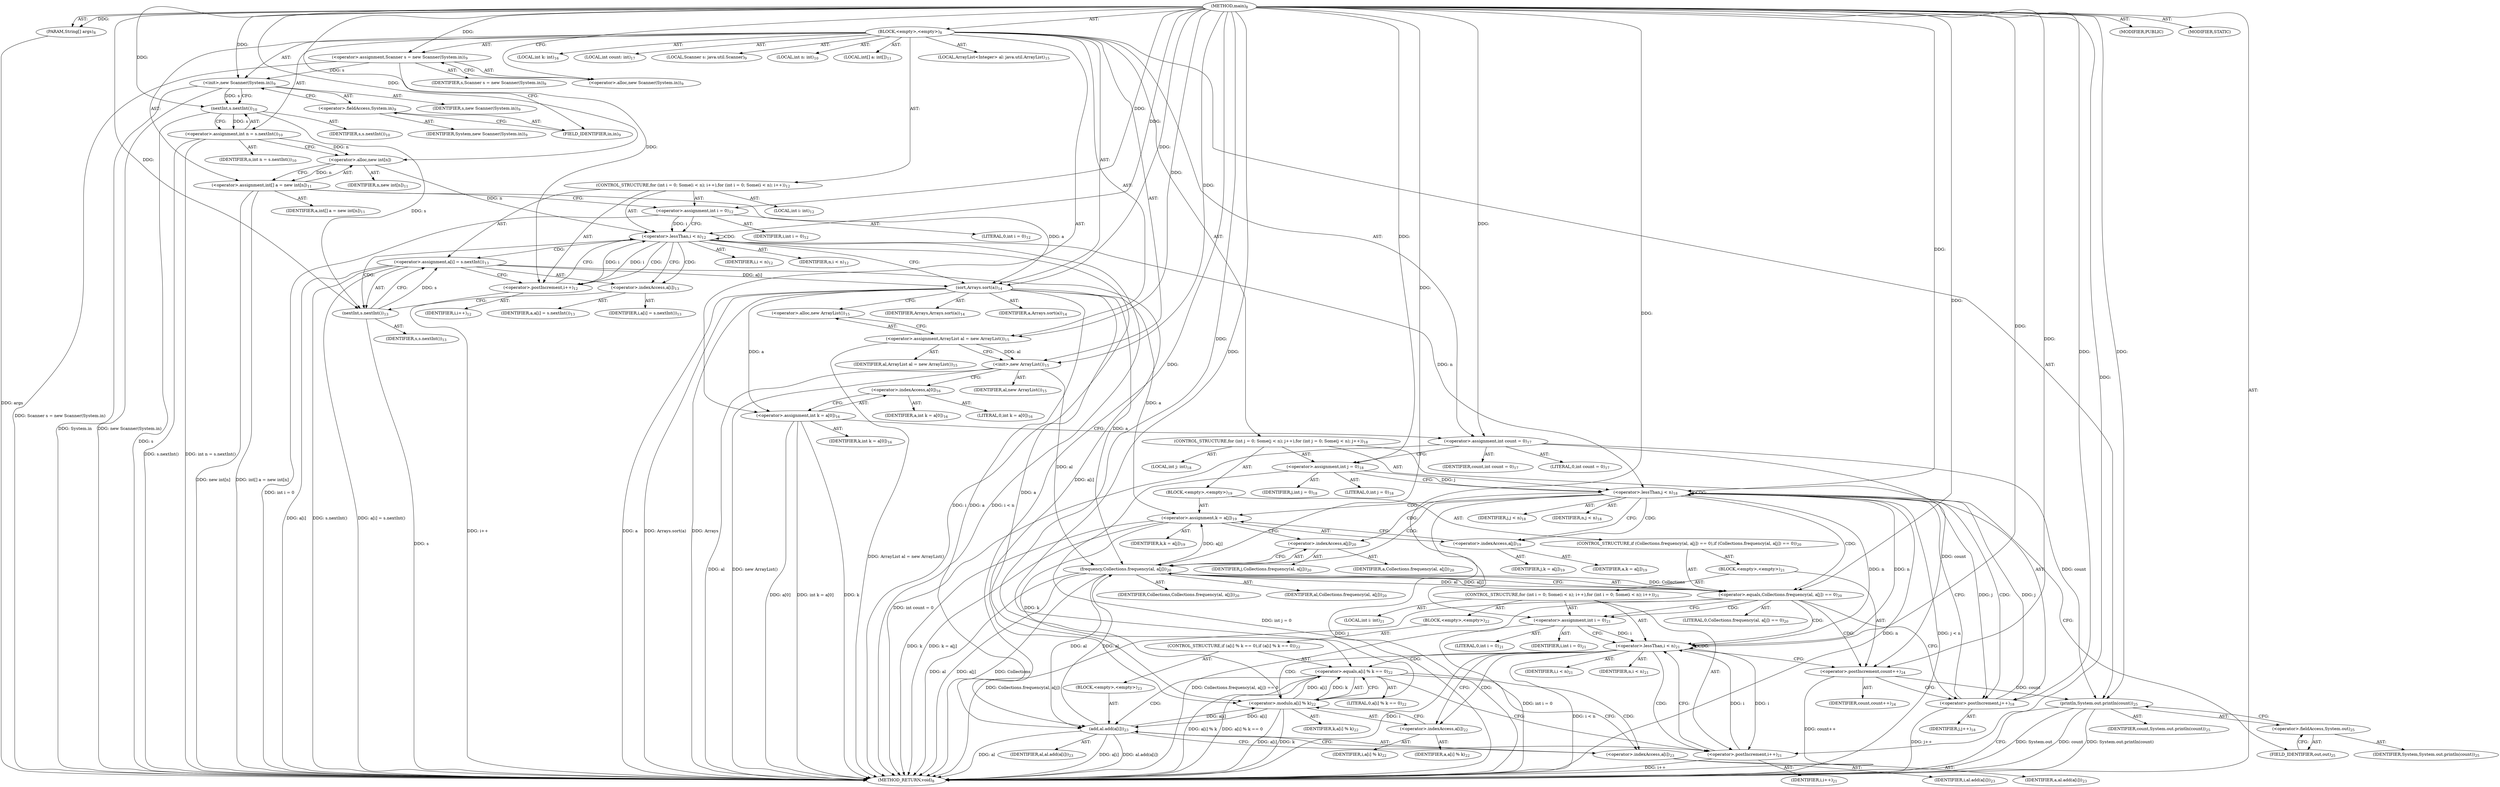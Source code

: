 digraph "main" {  
"21" [label = <(METHOD,main)<SUB>8</SUB>> ]
"22" [label = <(PARAM,String[] args)<SUB>8</SUB>> ]
"23" [label = <(BLOCK,&lt;empty&gt;,&lt;empty&gt;)<SUB>8</SUB>> ]
"4" [label = <(LOCAL,Scanner s: java.util.Scanner)<SUB>9</SUB>> ]
"24" [label = <(&lt;operator&gt;.assignment,Scanner s = new Scanner(System.in))<SUB>9</SUB>> ]
"25" [label = <(IDENTIFIER,s,Scanner s = new Scanner(System.in))<SUB>9</SUB>> ]
"26" [label = <(&lt;operator&gt;.alloc,new Scanner(System.in))<SUB>9</SUB>> ]
"27" [label = <(&lt;init&gt;,new Scanner(System.in))<SUB>9</SUB>> ]
"3" [label = <(IDENTIFIER,s,new Scanner(System.in))<SUB>9</SUB>> ]
"28" [label = <(&lt;operator&gt;.fieldAccess,System.in)<SUB>9</SUB>> ]
"29" [label = <(IDENTIFIER,System,new Scanner(System.in))<SUB>9</SUB>> ]
"30" [label = <(FIELD_IDENTIFIER,in,in)<SUB>9</SUB>> ]
"31" [label = <(LOCAL,int n: int)<SUB>10</SUB>> ]
"32" [label = <(&lt;operator&gt;.assignment,int n = s.nextInt())<SUB>10</SUB>> ]
"33" [label = <(IDENTIFIER,n,int n = s.nextInt())<SUB>10</SUB>> ]
"34" [label = <(nextInt,s.nextInt())<SUB>10</SUB>> ]
"35" [label = <(IDENTIFIER,s,s.nextInt())<SUB>10</SUB>> ]
"36" [label = <(LOCAL,int[] a: int[])<SUB>11</SUB>> ]
"37" [label = <(&lt;operator&gt;.assignment,int[] a = new int[n])<SUB>11</SUB>> ]
"38" [label = <(IDENTIFIER,a,int[] a = new int[n])<SUB>11</SUB>> ]
"39" [label = <(&lt;operator&gt;.alloc,new int[n])> ]
"40" [label = <(IDENTIFIER,n,new int[n])<SUB>11</SUB>> ]
"41" [label = <(CONTROL_STRUCTURE,for (int i = 0; Some(i &lt; n); i++),for (int i = 0; Some(i &lt; n); i++))<SUB>12</SUB>> ]
"42" [label = <(LOCAL,int i: int)<SUB>12</SUB>> ]
"43" [label = <(&lt;operator&gt;.assignment,int i = 0)<SUB>12</SUB>> ]
"44" [label = <(IDENTIFIER,i,int i = 0)<SUB>12</SUB>> ]
"45" [label = <(LITERAL,0,int i = 0)<SUB>12</SUB>> ]
"46" [label = <(&lt;operator&gt;.lessThan,i &lt; n)<SUB>12</SUB>> ]
"47" [label = <(IDENTIFIER,i,i &lt; n)<SUB>12</SUB>> ]
"48" [label = <(IDENTIFIER,n,i &lt; n)<SUB>12</SUB>> ]
"49" [label = <(&lt;operator&gt;.postIncrement,i++)<SUB>12</SUB>> ]
"50" [label = <(IDENTIFIER,i,i++)<SUB>12</SUB>> ]
"51" [label = <(&lt;operator&gt;.assignment,a[i] = s.nextInt())<SUB>13</SUB>> ]
"52" [label = <(&lt;operator&gt;.indexAccess,a[i])<SUB>13</SUB>> ]
"53" [label = <(IDENTIFIER,a,a[i] = s.nextInt())<SUB>13</SUB>> ]
"54" [label = <(IDENTIFIER,i,a[i] = s.nextInt())<SUB>13</SUB>> ]
"55" [label = <(nextInt,s.nextInt())<SUB>13</SUB>> ]
"56" [label = <(IDENTIFIER,s,s.nextInt())<SUB>13</SUB>> ]
"57" [label = <(sort,Arrays.sort(a))<SUB>14</SUB>> ]
"58" [label = <(IDENTIFIER,Arrays,Arrays.sort(a))<SUB>14</SUB>> ]
"59" [label = <(IDENTIFIER,a,Arrays.sort(a))<SUB>14</SUB>> ]
"6" [label = <(LOCAL,ArrayList&lt;Integer&gt; al: java.util.ArrayList)<SUB>15</SUB>> ]
"60" [label = <(&lt;operator&gt;.assignment,ArrayList al = new ArrayList())<SUB>15</SUB>> ]
"61" [label = <(IDENTIFIER,al,ArrayList al = new ArrayList())<SUB>15</SUB>> ]
"62" [label = <(&lt;operator&gt;.alloc,new ArrayList())<SUB>15</SUB>> ]
"63" [label = <(&lt;init&gt;,new ArrayList())<SUB>15</SUB>> ]
"5" [label = <(IDENTIFIER,al,new ArrayList())<SUB>15</SUB>> ]
"64" [label = <(LOCAL,int k: int)<SUB>16</SUB>> ]
"65" [label = <(&lt;operator&gt;.assignment,int k = a[0])<SUB>16</SUB>> ]
"66" [label = <(IDENTIFIER,k,int k = a[0])<SUB>16</SUB>> ]
"67" [label = <(&lt;operator&gt;.indexAccess,a[0])<SUB>16</SUB>> ]
"68" [label = <(IDENTIFIER,a,int k = a[0])<SUB>16</SUB>> ]
"69" [label = <(LITERAL,0,int k = a[0])<SUB>16</SUB>> ]
"70" [label = <(LOCAL,int count: int)<SUB>17</SUB>> ]
"71" [label = <(&lt;operator&gt;.assignment,int count = 0)<SUB>17</SUB>> ]
"72" [label = <(IDENTIFIER,count,int count = 0)<SUB>17</SUB>> ]
"73" [label = <(LITERAL,0,int count = 0)<SUB>17</SUB>> ]
"74" [label = <(CONTROL_STRUCTURE,for (int j = 0; Some(j &lt; n); j++),for (int j = 0; Some(j &lt; n); j++))<SUB>18</SUB>> ]
"75" [label = <(LOCAL,int j: int)<SUB>18</SUB>> ]
"76" [label = <(&lt;operator&gt;.assignment,int j = 0)<SUB>18</SUB>> ]
"77" [label = <(IDENTIFIER,j,int j = 0)<SUB>18</SUB>> ]
"78" [label = <(LITERAL,0,int j = 0)<SUB>18</SUB>> ]
"79" [label = <(&lt;operator&gt;.lessThan,j &lt; n)<SUB>18</SUB>> ]
"80" [label = <(IDENTIFIER,j,j &lt; n)<SUB>18</SUB>> ]
"81" [label = <(IDENTIFIER,n,j &lt; n)<SUB>18</SUB>> ]
"82" [label = <(&lt;operator&gt;.postIncrement,j++)<SUB>18</SUB>> ]
"83" [label = <(IDENTIFIER,j,j++)<SUB>18</SUB>> ]
"84" [label = <(BLOCK,&lt;empty&gt;,&lt;empty&gt;)<SUB>19</SUB>> ]
"85" [label = <(&lt;operator&gt;.assignment,k = a[j])<SUB>19</SUB>> ]
"86" [label = <(IDENTIFIER,k,k = a[j])<SUB>19</SUB>> ]
"87" [label = <(&lt;operator&gt;.indexAccess,a[j])<SUB>19</SUB>> ]
"88" [label = <(IDENTIFIER,a,k = a[j])<SUB>19</SUB>> ]
"89" [label = <(IDENTIFIER,j,k = a[j])<SUB>19</SUB>> ]
"90" [label = <(CONTROL_STRUCTURE,if (Collections.frequency(al, a[j]) == 0),if (Collections.frequency(al, a[j]) == 0))<SUB>20</SUB>> ]
"91" [label = <(&lt;operator&gt;.equals,Collections.frequency(al, a[j]) == 0)<SUB>20</SUB>> ]
"92" [label = <(frequency,Collections.frequency(al, a[j]))<SUB>20</SUB>> ]
"93" [label = <(IDENTIFIER,Collections,Collections.frequency(al, a[j]))<SUB>20</SUB>> ]
"94" [label = <(IDENTIFIER,al,Collections.frequency(al, a[j]))<SUB>20</SUB>> ]
"95" [label = <(&lt;operator&gt;.indexAccess,a[j])<SUB>20</SUB>> ]
"96" [label = <(IDENTIFIER,a,Collections.frequency(al, a[j]))<SUB>20</SUB>> ]
"97" [label = <(IDENTIFIER,j,Collections.frequency(al, a[j]))<SUB>20</SUB>> ]
"98" [label = <(LITERAL,0,Collections.frequency(al, a[j]) == 0)<SUB>20</SUB>> ]
"99" [label = <(BLOCK,&lt;empty&gt;,&lt;empty&gt;)<SUB>21</SUB>> ]
"100" [label = <(CONTROL_STRUCTURE,for (int i = 0; Some(i &lt; n); i++),for (int i = 0; Some(i &lt; n); i++))<SUB>21</SUB>> ]
"101" [label = <(LOCAL,int i: int)<SUB>21</SUB>> ]
"102" [label = <(&lt;operator&gt;.assignment,int i = 0)<SUB>21</SUB>> ]
"103" [label = <(IDENTIFIER,i,int i = 0)<SUB>21</SUB>> ]
"104" [label = <(LITERAL,0,int i = 0)<SUB>21</SUB>> ]
"105" [label = <(&lt;operator&gt;.lessThan,i &lt; n)<SUB>21</SUB>> ]
"106" [label = <(IDENTIFIER,i,i &lt; n)<SUB>21</SUB>> ]
"107" [label = <(IDENTIFIER,n,i &lt; n)<SUB>21</SUB>> ]
"108" [label = <(&lt;operator&gt;.postIncrement,i++)<SUB>21</SUB>> ]
"109" [label = <(IDENTIFIER,i,i++)<SUB>21</SUB>> ]
"110" [label = <(BLOCK,&lt;empty&gt;,&lt;empty&gt;)<SUB>22</SUB>> ]
"111" [label = <(CONTROL_STRUCTURE,if (a[i] % k == 0),if (a[i] % k == 0))<SUB>22</SUB>> ]
"112" [label = <(&lt;operator&gt;.equals,a[i] % k == 0)<SUB>22</SUB>> ]
"113" [label = <(&lt;operator&gt;.modulo,a[i] % k)<SUB>22</SUB>> ]
"114" [label = <(&lt;operator&gt;.indexAccess,a[i])<SUB>22</SUB>> ]
"115" [label = <(IDENTIFIER,a,a[i] % k)<SUB>22</SUB>> ]
"116" [label = <(IDENTIFIER,i,a[i] % k)<SUB>22</SUB>> ]
"117" [label = <(IDENTIFIER,k,a[i] % k)<SUB>22</SUB>> ]
"118" [label = <(LITERAL,0,a[i] % k == 0)<SUB>22</SUB>> ]
"119" [label = <(BLOCK,&lt;empty&gt;,&lt;empty&gt;)<SUB>23</SUB>> ]
"120" [label = <(add,al.add(a[i]))<SUB>23</SUB>> ]
"121" [label = <(IDENTIFIER,al,al.add(a[i]))<SUB>23</SUB>> ]
"122" [label = <(&lt;operator&gt;.indexAccess,a[i])<SUB>23</SUB>> ]
"123" [label = <(IDENTIFIER,a,al.add(a[i]))<SUB>23</SUB>> ]
"124" [label = <(IDENTIFIER,i,al.add(a[i]))<SUB>23</SUB>> ]
"125" [label = <(&lt;operator&gt;.postIncrement,count++)<SUB>24</SUB>> ]
"126" [label = <(IDENTIFIER,count,count++)<SUB>24</SUB>> ]
"127" [label = <(println,System.out.println(count))<SUB>25</SUB>> ]
"128" [label = <(&lt;operator&gt;.fieldAccess,System.out)<SUB>25</SUB>> ]
"129" [label = <(IDENTIFIER,System,System.out.println(count))<SUB>25</SUB>> ]
"130" [label = <(FIELD_IDENTIFIER,out,out)<SUB>25</SUB>> ]
"131" [label = <(IDENTIFIER,count,System.out.println(count))<SUB>25</SUB>> ]
"132" [label = <(MODIFIER,PUBLIC)> ]
"133" [label = <(MODIFIER,STATIC)> ]
"134" [label = <(METHOD_RETURN,void)<SUB>8</SUB>> ]
  "21" -> "22"  [ label = "AST: "] 
  "21" -> "23"  [ label = "AST: "] 
  "21" -> "132"  [ label = "AST: "] 
  "21" -> "133"  [ label = "AST: "] 
  "21" -> "134"  [ label = "AST: "] 
  "23" -> "4"  [ label = "AST: "] 
  "23" -> "24"  [ label = "AST: "] 
  "23" -> "27"  [ label = "AST: "] 
  "23" -> "31"  [ label = "AST: "] 
  "23" -> "32"  [ label = "AST: "] 
  "23" -> "36"  [ label = "AST: "] 
  "23" -> "37"  [ label = "AST: "] 
  "23" -> "41"  [ label = "AST: "] 
  "23" -> "57"  [ label = "AST: "] 
  "23" -> "6"  [ label = "AST: "] 
  "23" -> "60"  [ label = "AST: "] 
  "23" -> "63"  [ label = "AST: "] 
  "23" -> "64"  [ label = "AST: "] 
  "23" -> "65"  [ label = "AST: "] 
  "23" -> "70"  [ label = "AST: "] 
  "23" -> "71"  [ label = "AST: "] 
  "23" -> "74"  [ label = "AST: "] 
  "23" -> "127"  [ label = "AST: "] 
  "24" -> "25"  [ label = "AST: "] 
  "24" -> "26"  [ label = "AST: "] 
  "27" -> "3"  [ label = "AST: "] 
  "27" -> "28"  [ label = "AST: "] 
  "28" -> "29"  [ label = "AST: "] 
  "28" -> "30"  [ label = "AST: "] 
  "32" -> "33"  [ label = "AST: "] 
  "32" -> "34"  [ label = "AST: "] 
  "34" -> "35"  [ label = "AST: "] 
  "37" -> "38"  [ label = "AST: "] 
  "37" -> "39"  [ label = "AST: "] 
  "39" -> "40"  [ label = "AST: "] 
  "41" -> "42"  [ label = "AST: "] 
  "41" -> "43"  [ label = "AST: "] 
  "41" -> "46"  [ label = "AST: "] 
  "41" -> "49"  [ label = "AST: "] 
  "41" -> "51"  [ label = "AST: "] 
  "43" -> "44"  [ label = "AST: "] 
  "43" -> "45"  [ label = "AST: "] 
  "46" -> "47"  [ label = "AST: "] 
  "46" -> "48"  [ label = "AST: "] 
  "49" -> "50"  [ label = "AST: "] 
  "51" -> "52"  [ label = "AST: "] 
  "51" -> "55"  [ label = "AST: "] 
  "52" -> "53"  [ label = "AST: "] 
  "52" -> "54"  [ label = "AST: "] 
  "55" -> "56"  [ label = "AST: "] 
  "57" -> "58"  [ label = "AST: "] 
  "57" -> "59"  [ label = "AST: "] 
  "60" -> "61"  [ label = "AST: "] 
  "60" -> "62"  [ label = "AST: "] 
  "63" -> "5"  [ label = "AST: "] 
  "65" -> "66"  [ label = "AST: "] 
  "65" -> "67"  [ label = "AST: "] 
  "67" -> "68"  [ label = "AST: "] 
  "67" -> "69"  [ label = "AST: "] 
  "71" -> "72"  [ label = "AST: "] 
  "71" -> "73"  [ label = "AST: "] 
  "74" -> "75"  [ label = "AST: "] 
  "74" -> "76"  [ label = "AST: "] 
  "74" -> "79"  [ label = "AST: "] 
  "74" -> "82"  [ label = "AST: "] 
  "74" -> "84"  [ label = "AST: "] 
  "76" -> "77"  [ label = "AST: "] 
  "76" -> "78"  [ label = "AST: "] 
  "79" -> "80"  [ label = "AST: "] 
  "79" -> "81"  [ label = "AST: "] 
  "82" -> "83"  [ label = "AST: "] 
  "84" -> "85"  [ label = "AST: "] 
  "84" -> "90"  [ label = "AST: "] 
  "85" -> "86"  [ label = "AST: "] 
  "85" -> "87"  [ label = "AST: "] 
  "87" -> "88"  [ label = "AST: "] 
  "87" -> "89"  [ label = "AST: "] 
  "90" -> "91"  [ label = "AST: "] 
  "90" -> "99"  [ label = "AST: "] 
  "91" -> "92"  [ label = "AST: "] 
  "91" -> "98"  [ label = "AST: "] 
  "92" -> "93"  [ label = "AST: "] 
  "92" -> "94"  [ label = "AST: "] 
  "92" -> "95"  [ label = "AST: "] 
  "95" -> "96"  [ label = "AST: "] 
  "95" -> "97"  [ label = "AST: "] 
  "99" -> "100"  [ label = "AST: "] 
  "99" -> "125"  [ label = "AST: "] 
  "100" -> "101"  [ label = "AST: "] 
  "100" -> "102"  [ label = "AST: "] 
  "100" -> "105"  [ label = "AST: "] 
  "100" -> "108"  [ label = "AST: "] 
  "100" -> "110"  [ label = "AST: "] 
  "102" -> "103"  [ label = "AST: "] 
  "102" -> "104"  [ label = "AST: "] 
  "105" -> "106"  [ label = "AST: "] 
  "105" -> "107"  [ label = "AST: "] 
  "108" -> "109"  [ label = "AST: "] 
  "110" -> "111"  [ label = "AST: "] 
  "111" -> "112"  [ label = "AST: "] 
  "111" -> "119"  [ label = "AST: "] 
  "112" -> "113"  [ label = "AST: "] 
  "112" -> "118"  [ label = "AST: "] 
  "113" -> "114"  [ label = "AST: "] 
  "113" -> "117"  [ label = "AST: "] 
  "114" -> "115"  [ label = "AST: "] 
  "114" -> "116"  [ label = "AST: "] 
  "119" -> "120"  [ label = "AST: "] 
  "120" -> "121"  [ label = "AST: "] 
  "120" -> "122"  [ label = "AST: "] 
  "122" -> "123"  [ label = "AST: "] 
  "122" -> "124"  [ label = "AST: "] 
  "125" -> "126"  [ label = "AST: "] 
  "127" -> "128"  [ label = "AST: "] 
  "127" -> "131"  [ label = "AST: "] 
  "128" -> "129"  [ label = "AST: "] 
  "128" -> "130"  [ label = "AST: "] 
  "24" -> "30"  [ label = "CFG: "] 
  "27" -> "34"  [ label = "CFG: "] 
  "32" -> "39"  [ label = "CFG: "] 
  "37" -> "43"  [ label = "CFG: "] 
  "57" -> "62"  [ label = "CFG: "] 
  "60" -> "63"  [ label = "CFG: "] 
  "63" -> "67"  [ label = "CFG: "] 
  "65" -> "71"  [ label = "CFG: "] 
  "71" -> "76"  [ label = "CFG: "] 
  "127" -> "134"  [ label = "CFG: "] 
  "26" -> "24"  [ label = "CFG: "] 
  "28" -> "27"  [ label = "CFG: "] 
  "34" -> "32"  [ label = "CFG: "] 
  "39" -> "37"  [ label = "CFG: "] 
  "43" -> "46"  [ label = "CFG: "] 
  "46" -> "52"  [ label = "CFG: "] 
  "46" -> "57"  [ label = "CFG: "] 
  "49" -> "46"  [ label = "CFG: "] 
  "51" -> "49"  [ label = "CFG: "] 
  "62" -> "60"  [ label = "CFG: "] 
  "67" -> "65"  [ label = "CFG: "] 
  "76" -> "79"  [ label = "CFG: "] 
  "79" -> "87"  [ label = "CFG: "] 
  "79" -> "130"  [ label = "CFG: "] 
  "82" -> "79"  [ label = "CFG: "] 
  "128" -> "127"  [ label = "CFG: "] 
  "30" -> "28"  [ label = "CFG: "] 
  "52" -> "55"  [ label = "CFG: "] 
  "55" -> "51"  [ label = "CFG: "] 
  "85" -> "95"  [ label = "CFG: "] 
  "130" -> "128"  [ label = "CFG: "] 
  "87" -> "85"  [ label = "CFG: "] 
  "91" -> "102"  [ label = "CFG: "] 
  "91" -> "82"  [ label = "CFG: "] 
  "92" -> "91"  [ label = "CFG: "] 
  "125" -> "82"  [ label = "CFG: "] 
  "95" -> "92"  [ label = "CFG: "] 
  "102" -> "105"  [ label = "CFG: "] 
  "105" -> "114"  [ label = "CFG: "] 
  "105" -> "125"  [ label = "CFG: "] 
  "108" -> "105"  [ label = "CFG: "] 
  "112" -> "122"  [ label = "CFG: "] 
  "112" -> "108"  [ label = "CFG: "] 
  "113" -> "112"  [ label = "CFG: "] 
  "120" -> "108"  [ label = "CFG: "] 
  "114" -> "113"  [ label = "CFG: "] 
  "122" -> "120"  [ label = "CFG: "] 
  "21" -> "26"  [ label = "CFG: "] 
  "22" -> "134"  [ label = "DDG: args"] 
  "24" -> "134"  [ label = "DDG: Scanner s = new Scanner(System.in)"] 
  "27" -> "134"  [ label = "DDG: System.in"] 
  "27" -> "134"  [ label = "DDG: new Scanner(System.in)"] 
  "34" -> "134"  [ label = "DDG: s"] 
  "32" -> "134"  [ label = "DDG: s.nextInt()"] 
  "32" -> "134"  [ label = "DDG: int n = s.nextInt()"] 
  "37" -> "134"  [ label = "DDG: new int[n]"] 
  "37" -> "134"  [ label = "DDG: int[] a = new int[n]"] 
  "43" -> "134"  [ label = "DDG: int i = 0"] 
  "46" -> "134"  [ label = "DDG: i"] 
  "46" -> "134"  [ label = "DDG: i &lt; n"] 
  "57" -> "134"  [ label = "DDG: a"] 
  "57" -> "134"  [ label = "DDG: Arrays.sort(a)"] 
  "60" -> "134"  [ label = "DDG: ArrayList al = new ArrayList()"] 
  "63" -> "134"  [ label = "DDG: al"] 
  "63" -> "134"  [ label = "DDG: new ArrayList()"] 
  "65" -> "134"  [ label = "DDG: k"] 
  "65" -> "134"  [ label = "DDG: a[0]"] 
  "65" -> "134"  [ label = "DDG: int k = a[0]"] 
  "71" -> "134"  [ label = "DDG: int count = 0"] 
  "76" -> "134"  [ label = "DDG: int j = 0"] 
  "79" -> "134"  [ label = "DDG: j"] 
  "79" -> "134"  [ label = "DDG: n"] 
  "79" -> "134"  [ label = "DDG: j &lt; n"] 
  "127" -> "134"  [ label = "DDG: System.out"] 
  "127" -> "134"  [ label = "DDG: count"] 
  "127" -> "134"  [ label = "DDG: System.out.println(count)"] 
  "85" -> "134"  [ label = "DDG: k"] 
  "85" -> "134"  [ label = "DDG: k = a[j]"] 
  "92" -> "134"  [ label = "DDG: al"] 
  "92" -> "134"  [ label = "DDG: a[j]"] 
  "91" -> "134"  [ label = "DDG: Collections.frequency(al, a[j])"] 
  "91" -> "134"  [ label = "DDG: Collections.frequency(al, a[j]) == 0"] 
  "102" -> "134"  [ label = "DDG: int i = 0"] 
  "105" -> "134"  [ label = "DDG: i"] 
  "105" -> "134"  [ label = "DDG: i &lt; n"] 
  "125" -> "134"  [ label = "DDG: count++"] 
  "82" -> "134"  [ label = "DDG: j++"] 
  "113" -> "134"  [ label = "DDG: a[i]"] 
  "113" -> "134"  [ label = "DDG: k"] 
  "112" -> "134"  [ label = "DDG: a[i] % k"] 
  "112" -> "134"  [ label = "DDG: a[i] % k == 0"] 
  "120" -> "134"  [ label = "DDG: al"] 
  "120" -> "134"  [ label = "DDG: a[i]"] 
  "120" -> "134"  [ label = "DDG: al.add(a[i])"] 
  "108" -> "134"  [ label = "DDG: i++"] 
  "51" -> "134"  [ label = "DDG: a[i]"] 
  "55" -> "134"  [ label = "DDG: s"] 
  "51" -> "134"  [ label = "DDG: s.nextInt()"] 
  "51" -> "134"  [ label = "DDG: a[i] = s.nextInt()"] 
  "49" -> "134"  [ label = "DDG: i++"] 
  "92" -> "134"  [ label = "DDG: Collections"] 
  "57" -> "134"  [ label = "DDG: Arrays"] 
  "21" -> "22"  [ label = "DDG: "] 
  "21" -> "24"  [ label = "DDG: "] 
  "34" -> "32"  [ label = "DDG: s"] 
  "39" -> "37"  [ label = "DDG: n"] 
  "21" -> "60"  [ label = "DDG: "] 
  "57" -> "65"  [ label = "DDG: a"] 
  "21" -> "71"  [ label = "DDG: "] 
  "24" -> "27"  [ label = "DDG: s"] 
  "21" -> "27"  [ label = "DDG: "] 
  "21" -> "43"  [ label = "DDG: "] 
  "55" -> "51"  [ label = "DDG: s"] 
  "21" -> "57"  [ label = "DDG: "] 
  "37" -> "57"  [ label = "DDG: a"] 
  "51" -> "57"  [ label = "DDG: a[i]"] 
  "60" -> "63"  [ label = "DDG: al"] 
  "21" -> "63"  [ label = "DDG: "] 
  "21" -> "76"  [ label = "DDG: "] 
  "71" -> "127"  [ label = "DDG: count"] 
  "125" -> "127"  [ label = "DDG: count"] 
  "21" -> "127"  [ label = "DDG: "] 
  "27" -> "34"  [ label = "DDG: s"] 
  "21" -> "34"  [ label = "DDG: "] 
  "32" -> "39"  [ label = "DDG: n"] 
  "21" -> "39"  [ label = "DDG: "] 
  "43" -> "46"  [ label = "DDG: i"] 
  "49" -> "46"  [ label = "DDG: i"] 
  "21" -> "46"  [ label = "DDG: "] 
  "39" -> "46"  [ label = "DDG: n"] 
  "46" -> "49"  [ label = "DDG: i"] 
  "21" -> "49"  [ label = "DDG: "] 
  "76" -> "79"  [ label = "DDG: j"] 
  "82" -> "79"  [ label = "DDG: j"] 
  "21" -> "79"  [ label = "DDG: "] 
  "46" -> "79"  [ label = "DDG: n"] 
  "105" -> "79"  [ label = "DDG: n"] 
  "79" -> "82"  [ label = "DDG: j"] 
  "21" -> "82"  [ label = "DDG: "] 
  "57" -> "85"  [ label = "DDG: a"] 
  "92" -> "85"  [ label = "DDG: a[j]"] 
  "34" -> "55"  [ label = "DDG: s"] 
  "21" -> "55"  [ label = "DDG: "] 
  "92" -> "91"  [ label = "DDG: Collections"] 
  "92" -> "91"  [ label = "DDG: al"] 
  "92" -> "91"  [ label = "DDG: a[j]"] 
  "21" -> "91"  [ label = "DDG: "] 
  "21" -> "92"  [ label = "DDG: "] 
  "63" -> "92"  [ label = "DDG: al"] 
  "120" -> "92"  [ label = "DDG: al"] 
  "57" -> "92"  [ label = "DDG: a"] 
  "21" -> "102"  [ label = "DDG: "] 
  "71" -> "125"  [ label = "DDG: count"] 
  "21" -> "125"  [ label = "DDG: "] 
  "102" -> "105"  [ label = "DDG: i"] 
  "108" -> "105"  [ label = "DDG: i"] 
  "21" -> "105"  [ label = "DDG: "] 
  "79" -> "105"  [ label = "DDG: n"] 
  "105" -> "108"  [ label = "DDG: i"] 
  "21" -> "108"  [ label = "DDG: "] 
  "113" -> "112"  [ label = "DDG: a[i]"] 
  "113" -> "112"  [ label = "DDG: k"] 
  "21" -> "112"  [ label = "DDG: "] 
  "57" -> "113"  [ label = "DDG: a"] 
  "120" -> "113"  [ label = "DDG: a[i]"] 
  "51" -> "113"  [ label = "DDG: a[i]"] 
  "85" -> "113"  [ label = "DDG: k"] 
  "21" -> "113"  [ label = "DDG: "] 
  "92" -> "120"  [ label = "DDG: al"] 
  "21" -> "120"  [ label = "DDG: "] 
  "57" -> "120"  [ label = "DDG: a"] 
  "113" -> "120"  [ label = "DDG: a[i]"] 
  "46" -> "49"  [ label = "CDG: "] 
  "46" -> "51"  [ label = "CDG: "] 
  "46" -> "52"  [ label = "CDG: "] 
  "46" -> "46"  [ label = "CDG: "] 
  "46" -> "55"  [ label = "CDG: "] 
  "79" -> "85"  [ label = "CDG: "] 
  "79" -> "95"  [ label = "CDG: "] 
  "79" -> "92"  [ label = "CDG: "] 
  "79" -> "87"  [ label = "CDG: "] 
  "79" -> "91"  [ label = "CDG: "] 
  "79" -> "82"  [ label = "CDG: "] 
  "79" -> "79"  [ label = "CDG: "] 
  "91" -> "102"  [ label = "CDG: "] 
  "91" -> "105"  [ label = "CDG: "] 
  "91" -> "125"  [ label = "CDG: "] 
  "105" -> "113"  [ label = "CDG: "] 
  "105" -> "114"  [ label = "CDG: "] 
  "105" -> "112"  [ label = "CDG: "] 
  "105" -> "105"  [ label = "CDG: "] 
  "105" -> "108"  [ label = "CDG: "] 
  "112" -> "120"  [ label = "CDG: "] 
  "112" -> "122"  [ label = "CDG: "] 
}
